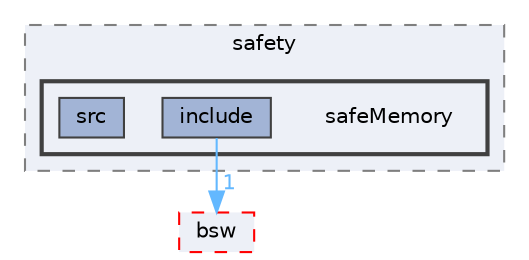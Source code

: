digraph "safeMemory"
{
 // LATEX_PDF_SIZE
  bgcolor="transparent";
  edge [fontname=Helvetica,fontsize=10,labelfontname=Helvetica,labelfontsize=10];
  node [fontname=Helvetica,fontsize=10,shape=box,height=0.2,width=0.4];
  compound=true
  subgraph clusterdir_26400f97ebfc0138136a4dbb84907dde {
    graph [ bgcolor="#edf0f7", pencolor="grey50", label="safety", fontname=Helvetica,fontsize=10 style="filled,dashed", URL="dir_26400f97ebfc0138136a4dbb84907dde.html",tooltip=""]
  subgraph clusterdir_80e522082ad10ede9dbbee3b4faeb60d {
    graph [ bgcolor="#edf0f7", pencolor="grey25", label="", fontname=Helvetica,fontsize=10 style="filled,bold", URL="dir_80e522082ad10ede9dbbee3b4faeb60d.html",tooltip=""]
    dir_80e522082ad10ede9dbbee3b4faeb60d [shape=plaintext, label="safeMemory"];
  dir_2e0abce027a79b406356a12fe42207d7 [label="include", fillcolor="#a2b4d6", color="grey25", style="filled", URL="dir_2e0abce027a79b406356a12fe42207d7.html",tooltip=""];
  dir_2ef63f8fbf46693fa0ed3faf52be64c2 [label="src", fillcolor="#a2b4d6", color="grey25", style="filled", URL="dir_2ef63f8fbf46693fa0ed3faf52be64c2.html",tooltip=""];
  }
  }
  dir_6d5c880d47bd8ed5a2539072056c02e0 [label="bsw", fillcolor="#edf0f7", color="red", style="filled,dashed", URL="dir_6d5c880d47bd8ed5a2539072056c02e0.html",tooltip=""];
  dir_2e0abce027a79b406356a12fe42207d7->dir_6d5c880d47bd8ed5a2539072056c02e0 [headlabel="1", labeldistance=1.5 headhref="dir_000122_000030.html" href="dir_000122_000030.html" color="steelblue1" fontcolor="steelblue1"];
}
